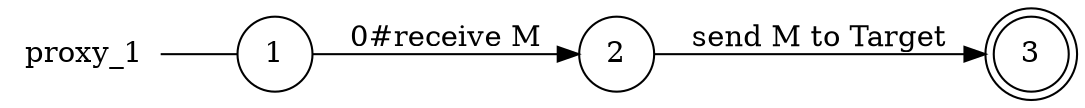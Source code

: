 digraph proxy_1 {
	rankdir="LR";
	n_0 [label="proxy_1", shape="plaintext"];
	n_1 [id="1", shape=circle, label="1"];
	n_0 -> n_1 [arrowhead=none];
	n_2 [id="2", shape=circle, label="2"];
	n_3 [id="3", shape=doublecircle, label="3"];

	n_1 -> n_2 [id="[$e|1]", label="0#receive M"];
	n_2 -> n_3 [id="[$e|0]", label="send M to Target"];
}
